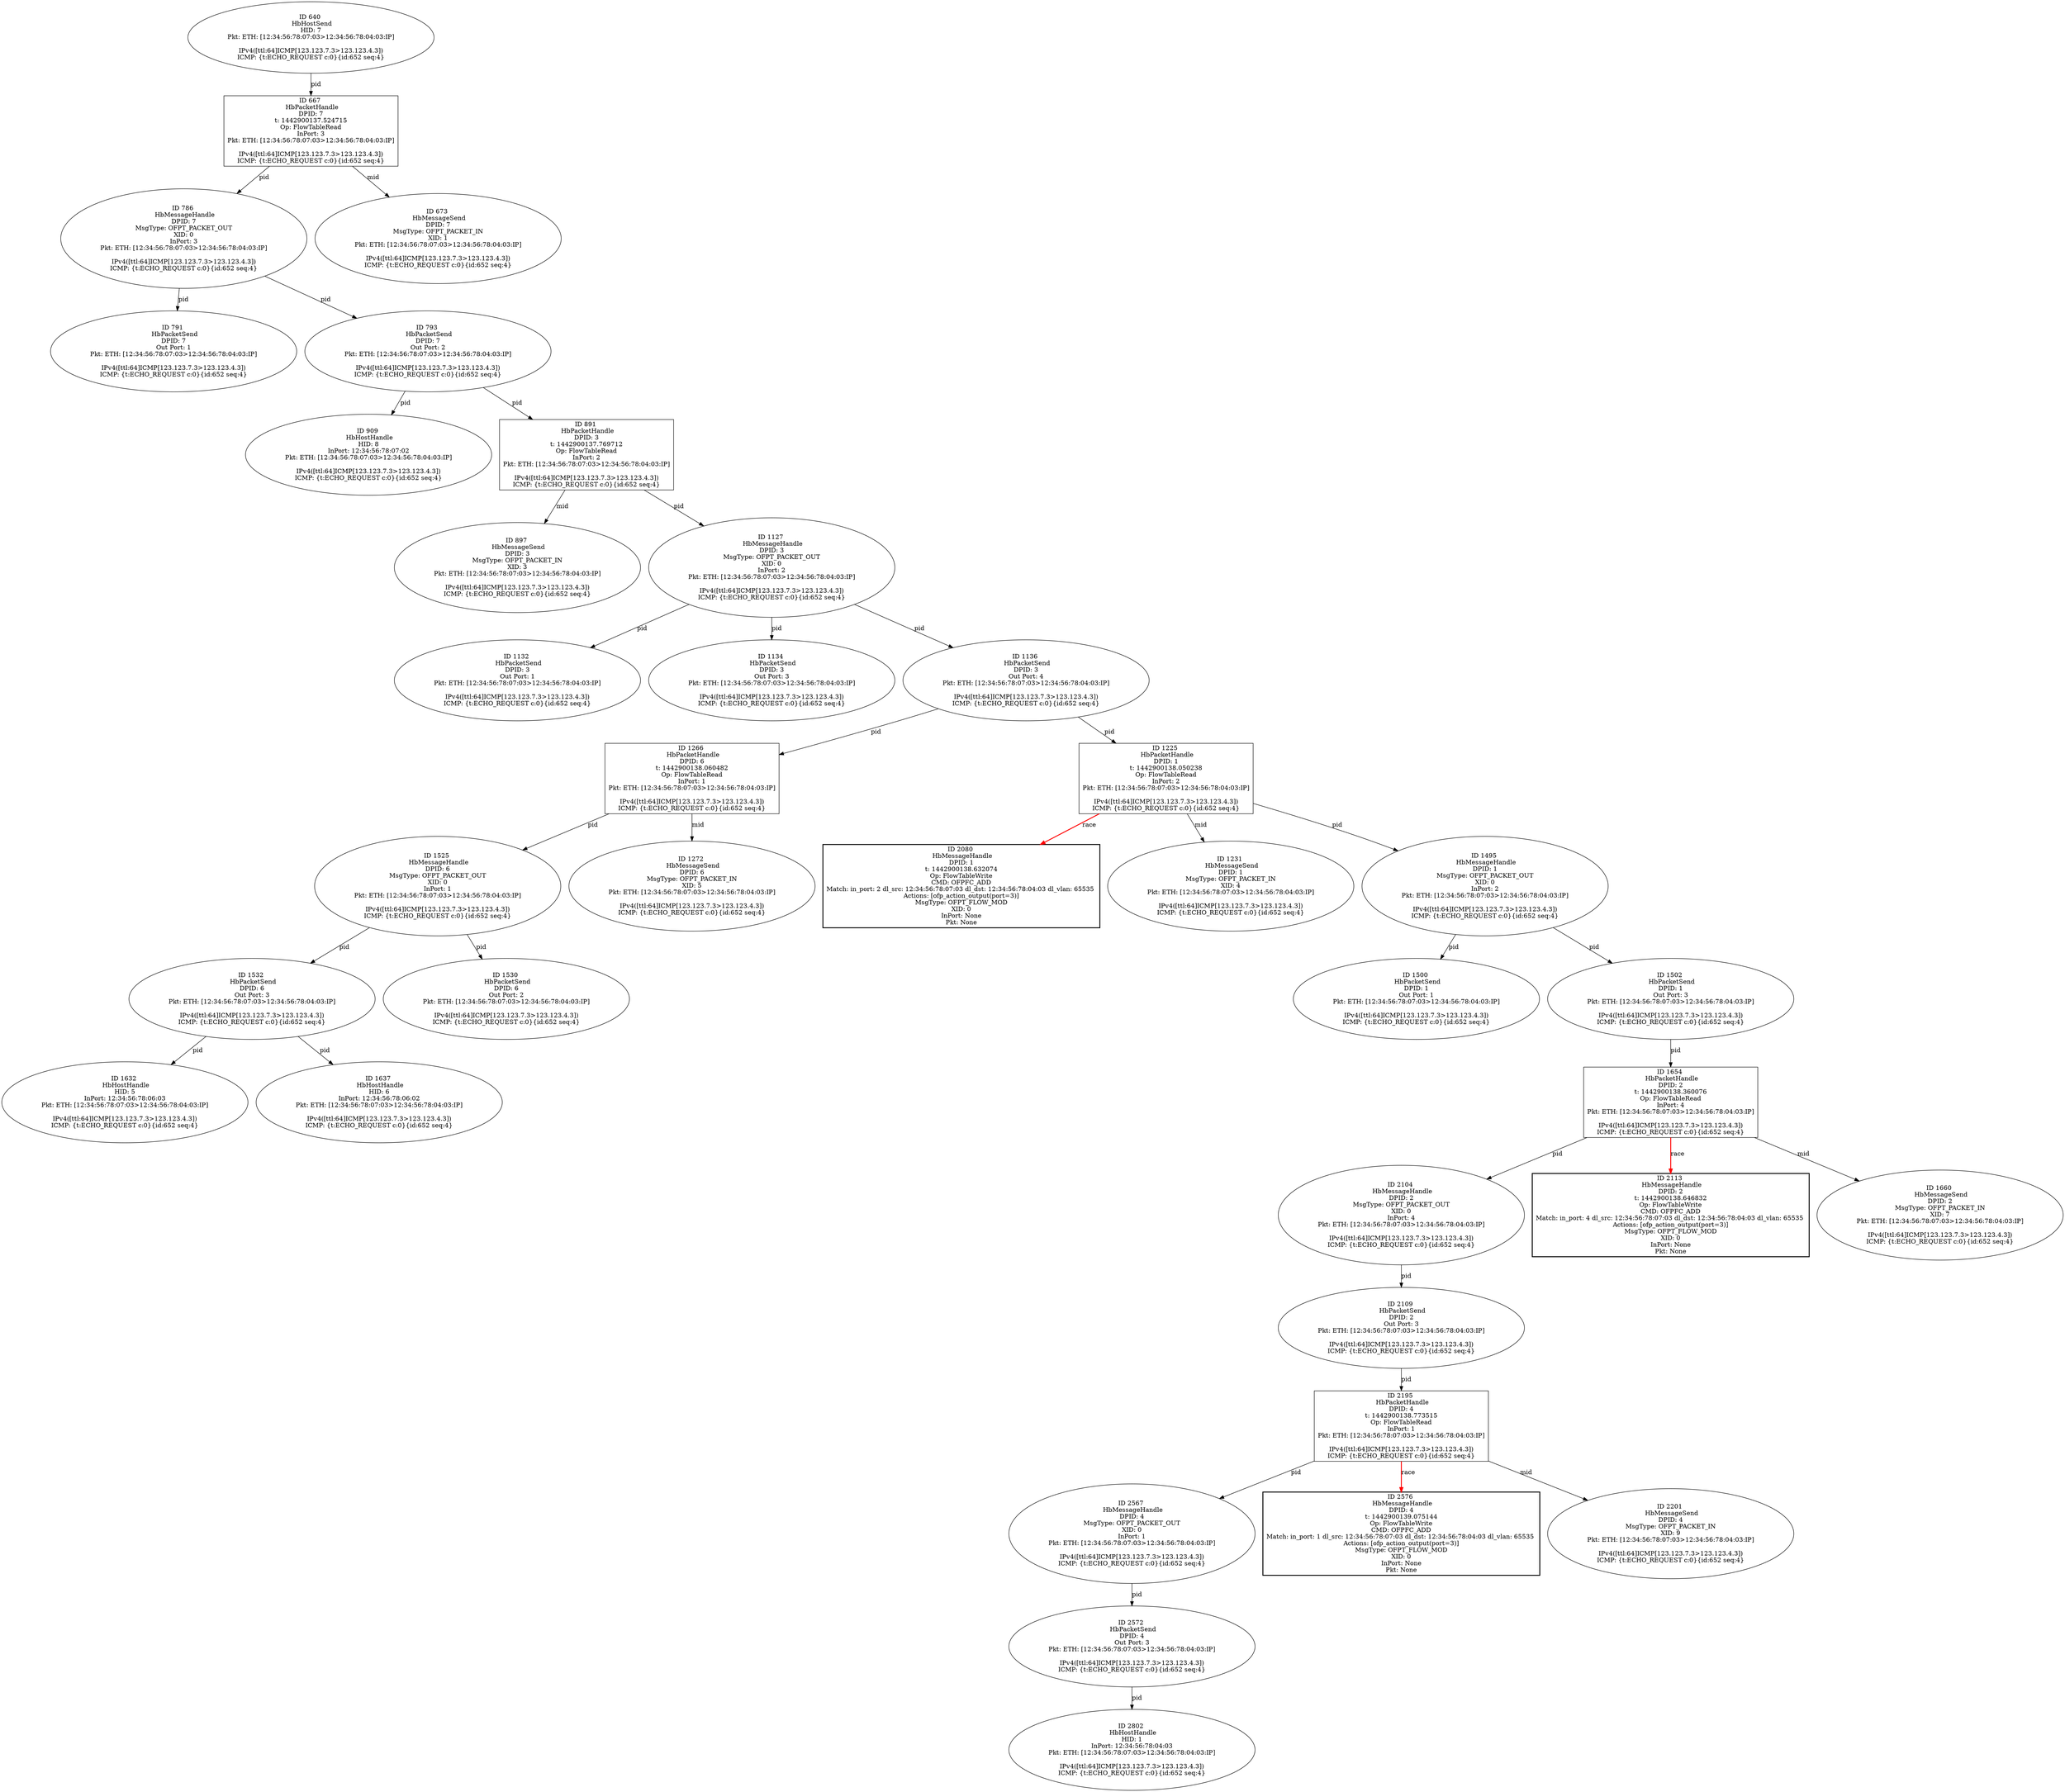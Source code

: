 strict digraph G {
640 [shape=oval, event=<hb_events.HbHostSend object at 0x1078b5510>, label="ID 640 
 HbHostSend
HID: 7
Pkt: ETH: [12:34:56:78:07:03>12:34:56:78:04:03:IP]

IPv4([ttl:64]ICMP[123.123.7.3>123.123.4.3])
ICMP: {t:ECHO_REQUEST c:0}{id:652 seq:4}"];
897 [shape=oval, event=<hb_events.HbMessageSend object at 0x10790b890>, label="ID 897 
 HbMessageSend
DPID: 3
MsgType: OFPT_PACKET_IN
XID: 3
Pkt: ETH: [12:34:56:78:07:03>12:34:56:78:04:03:IP]

IPv4([ttl:64]ICMP[123.123.7.3>123.123.4.3])
ICMP: {t:ECHO_REQUEST c:0}{id:652 seq:4}"];
2567 [shape=oval, event=<hb_events.HbMessageHandle object at 0x107d5d710>, label="ID 2567 
 HbMessageHandle
DPID: 4
MsgType: OFPT_PACKET_OUT
XID: 0
InPort: 1
Pkt: ETH: [12:34:56:78:07:03>12:34:56:78:04:03:IP]

IPv4([ttl:64]ICMP[123.123.7.3>123.123.4.3])
ICMP: {t:ECHO_REQUEST c:0}{id:652 seq:4}"];
2572 [shape=oval, event=<hb_events.HbPacketSend object at 0x107d52190>, label="ID 2572 
 HbPacketSend
DPID: 4
Out Port: 3
Pkt: ETH: [12:34:56:78:07:03>12:34:56:78:04:03:IP]

IPv4([ttl:64]ICMP[123.123.7.3>123.123.4.3])
ICMP: {t:ECHO_REQUEST c:0}{id:652 seq:4}"];
909 [shape=oval, event=<hb_events.HbHostHandle object at 0x107906090>, label="ID 909 
 HbHostHandle
HID: 8
InPort: 12:34:56:78:07:02
Pkt: ETH: [12:34:56:78:07:03>12:34:56:78:04:03:IP]

IPv4([ttl:64]ICMP[123.123.7.3>123.123.4.3])
ICMP: {t:ECHO_REQUEST c:0}{id:652 seq:4}"];
2576 [shape=box, style=bold, event=<hb_events.HbMessageHandle object at 0x107d52550>, label="ID 2576 
 HbMessageHandle
DPID: 4
t: 1442900139.075144
Op: FlowTableWrite
CMD: OFPFC_ADD
Match: in_port: 1 dl_src: 12:34:56:78:07:03 dl_dst: 12:34:56:78:04:03 dl_vlan: 65535 
Actions: [ofp_action_output(port=3)]
MsgType: OFPT_FLOW_MOD
XID: 0
InPort: None
Pkt: None"];
786 [shape=oval, event=<hb_events.HbMessageHandle object at 0x1078db7d0>, label="ID 786 
 HbMessageHandle
DPID: 7
MsgType: OFPT_PACKET_OUT
XID: 0
InPort: 3
Pkt: ETH: [12:34:56:78:07:03>12:34:56:78:04:03:IP]

IPv4([ttl:64]ICMP[123.123.7.3>123.123.4.3])
ICMP: {t:ECHO_REQUEST c:0}{id:652 seq:4}"];
2195 [shape=box, event=<hb_events.HbPacketHandle object at 0x107c66310>, label="ID 2195 
 HbPacketHandle
DPID: 4
t: 1442900138.773515
Op: FlowTableRead
InPort: 1
Pkt: ETH: [12:34:56:78:07:03>12:34:56:78:04:03:IP]

IPv4([ttl:64]ICMP[123.123.7.3>123.123.4.3])
ICMP: {t:ECHO_REQUEST c:0}{id:652 seq:4}"];
791 [shape=oval, event=<hb_events.HbPacketSend object at 0x1078ea0d0>, label="ID 791 
 HbPacketSend
DPID: 7
Out Port: 1
Pkt: ETH: [12:34:56:78:07:03>12:34:56:78:04:03:IP]

IPv4([ttl:64]ICMP[123.123.7.3>123.123.4.3])
ICMP: {t:ECHO_REQUEST c:0}{id:652 seq:4}"];
2201 [shape=oval, event=<hb_events.HbMessageSend object at 0x107c66a50>, label="ID 2201 
 HbMessageSend
DPID: 4
MsgType: OFPT_PACKET_IN
XID: 9
Pkt: ETH: [12:34:56:78:07:03>12:34:56:78:04:03:IP]

IPv4([ttl:64]ICMP[123.123.7.3>123.123.4.3])
ICMP: {t:ECHO_REQUEST c:0}{id:652 seq:4}"];
667 [shape=box, event=<hb_events.HbPacketHandle object at 0x1078bbc90>, label="ID 667 
 HbPacketHandle
DPID: 7
t: 1442900137.524715
Op: FlowTableRead
InPort: 3
Pkt: ETH: [12:34:56:78:07:03>12:34:56:78:04:03:IP]

IPv4([ttl:64]ICMP[123.123.7.3>123.123.4.3])
ICMP: {t:ECHO_REQUEST c:0}{id:652 seq:4}"];
2080 [shape=box, style=bold, event=<hb_events.HbMessageHandle object at 0x107b30b10>, label="ID 2080 
 HbMessageHandle
DPID: 1
t: 1442900138.632074
Op: FlowTableWrite
CMD: OFPFC_ADD
Match: in_port: 2 dl_src: 12:34:56:78:07:03 dl_dst: 12:34:56:78:04:03 dl_vlan: 65535 
Actions: [ofp_action_output(port=3)]
MsgType: OFPT_FLOW_MOD
XID: 0
InPort: None
Pkt: None"];
673 [shape=oval, event=<hb_events.HbMessageSend object at 0x1078c4410>, label="ID 673 
 HbMessageSend
DPID: 7
MsgType: OFPT_PACKET_IN
XID: 1
Pkt: ETH: [12:34:56:78:07:03>12:34:56:78:04:03:IP]

IPv4([ttl:64]ICMP[123.123.7.3>123.123.4.3])
ICMP: {t:ECHO_REQUEST c:0}{id:652 seq:4}"];
1266 [shape=box, event=<hb_events.HbPacketHandle object at 0x1079ce190>, label="ID 1266 
 HbPacketHandle
DPID: 6
t: 1442900138.060482
Op: FlowTableRead
InPort: 1
Pkt: ETH: [12:34:56:78:07:03>12:34:56:78:04:03:IP]

IPv4([ttl:64]ICMP[123.123.7.3>123.123.4.3])
ICMP: {t:ECHO_REQUEST c:0}{id:652 seq:4}"];
2104 [shape=oval, event=<hb_events.HbMessageHandle object at 0x107c38110>, label="ID 2104 
 HbMessageHandle
DPID: 2
MsgType: OFPT_PACKET_OUT
XID: 0
InPort: 4
Pkt: ETH: [12:34:56:78:07:03>12:34:56:78:04:03:IP]

IPv4([ttl:64]ICMP[123.123.7.3>123.123.4.3])
ICMP: {t:ECHO_REQUEST c:0}{id:652 seq:4}"];
793 [shape=oval, event=<hb_events.HbPacketSend object at 0x1078ea310>, label="ID 793 
 HbPacketSend
DPID: 7
Out Port: 2
Pkt: ETH: [12:34:56:78:07:03>12:34:56:78:04:03:IP]

IPv4([ttl:64]ICMP[123.123.7.3>123.123.4.3])
ICMP: {t:ECHO_REQUEST c:0}{id:652 seq:4}"];
2113 [shape=box, style=bold, event=<hb_events.HbMessageHandle object at 0x107c40850>, label="ID 2113 
 HbMessageHandle
DPID: 2
t: 1442900138.646832
Op: FlowTableWrite
CMD: OFPFC_ADD
Match: in_port: 4 dl_src: 12:34:56:78:07:03 dl_dst: 12:34:56:78:04:03 dl_vlan: 65535 
Actions: [ofp_action_output(port=3)]
MsgType: OFPT_FLOW_MOD
XID: 0
InPort: None
Pkt: None"];
1225 [shape=box, event=<hb_events.HbPacketHandle object at 0x1079c1190>, label="ID 1225 
 HbPacketHandle
DPID: 1
t: 1442900138.050238
Op: FlowTableRead
InPort: 2
Pkt: ETH: [12:34:56:78:07:03>12:34:56:78:04:03:IP]

IPv4([ttl:64]ICMP[123.123.7.3>123.123.4.3])
ICMP: {t:ECHO_REQUEST c:0}{id:652 seq:4}"];
1231 [shape=oval, event=<hb_events.HbMessageSend object at 0x1079c18d0>, label="ID 1231 
 HbMessageSend
DPID: 1
MsgType: OFPT_PACKET_IN
XID: 4
Pkt: ETH: [12:34:56:78:07:03>12:34:56:78:04:03:IP]

IPv4([ttl:64]ICMP[123.123.7.3>123.123.4.3])
ICMP: {t:ECHO_REQUEST c:0}{id:652 seq:4}"];
1495 [shape=oval, event=<hb_events.HbMessageHandle object at 0x1079eea10>, label="ID 1495 
 HbMessageHandle
DPID: 1
MsgType: OFPT_PACKET_OUT
XID: 0
InPort: 2
Pkt: ETH: [12:34:56:78:07:03>12:34:56:78:04:03:IP]

IPv4([ttl:64]ICMP[123.123.7.3>123.123.4.3])
ICMP: {t:ECHO_REQUEST c:0}{id:652 seq:4}"];
1500 [shape=oval, event=<hb_events.HbPacketSend object at 0x1079f6f10>, label="ID 1500 
 HbPacketSend
DPID: 1
Out Port: 1
Pkt: ETH: [12:34:56:78:07:03>12:34:56:78:04:03:IP]

IPv4([ttl:64]ICMP[123.123.7.3>123.123.4.3])
ICMP: {t:ECHO_REQUEST c:0}{id:652 seq:4}"];
1502 [shape=oval, event=<hb_events.HbPacketSend object at 0x1079f3190>, label="ID 1502 
 HbPacketSend
DPID: 1
Out Port: 3
Pkt: ETH: [12:34:56:78:07:03>12:34:56:78:04:03:IP]

IPv4([ttl:64]ICMP[123.123.7.3>123.123.4.3])
ICMP: {t:ECHO_REQUEST c:0}{id:652 seq:4}"];
1632 [shape=oval, event=<hb_events.HbHostHandle object at 0x107a1cb90>, label="ID 1632 
 HbHostHandle
HID: 5
InPort: 12:34:56:78:06:03
Pkt: ETH: [12:34:56:78:07:03>12:34:56:78:04:03:IP]

IPv4([ttl:64]ICMP[123.123.7.3>123.123.4.3])
ICMP: {t:ECHO_REQUEST c:0}{id:652 seq:4}"];
1637 [shape=oval, event=<hb_events.HbHostHandle object at 0x107a20050>, label="ID 1637 
 HbHostHandle
HID: 6
InPort: 12:34:56:78:06:02
Pkt: ETH: [12:34:56:78:07:03>12:34:56:78:04:03:IP]

IPv4([ttl:64]ICMP[123.123.7.3>123.123.4.3])
ICMP: {t:ECHO_REQUEST c:0}{id:652 seq:4}"];
1127 [shape=oval, event=<hb_events.HbMessageHandle object at 0x10796a950>, label="ID 1127 
 HbMessageHandle
DPID: 3
MsgType: OFPT_PACKET_OUT
XID: 0
InPort: 2
Pkt: ETH: [12:34:56:78:07:03>12:34:56:78:04:03:IP]

IPv4([ttl:64]ICMP[123.123.7.3>123.123.4.3])
ICMP: {t:ECHO_REQUEST c:0}{id:652 seq:4}"];
1532 [shape=oval, event=<hb_events.HbPacketSend object at 0x107a00cd0>, label="ID 1532 
 HbPacketSend
DPID: 6
Out Port: 3
Pkt: ETH: [12:34:56:78:07:03>12:34:56:78:04:03:IP]

IPv4([ttl:64]ICMP[123.123.7.3>123.123.4.3])
ICMP: {t:ECHO_REQUEST c:0}{id:652 seq:4}"];
1132 [shape=oval, event=<hb_events.HbPacketSend object at 0x10796ae50>, label="ID 1132 
 HbPacketSend
DPID: 3
Out Port: 1
Pkt: ETH: [12:34:56:78:07:03>12:34:56:78:04:03:IP]

IPv4([ttl:64]ICMP[123.123.7.3>123.123.4.3])
ICMP: {t:ECHO_REQUEST c:0}{id:652 seq:4}"];
1134 [shape=oval, event=<hb_events.HbPacketSend object at 0x1079a70d0>, label="ID 1134 
 HbPacketSend
DPID: 3
Out Port: 3
Pkt: ETH: [12:34:56:78:07:03>12:34:56:78:04:03:IP]

IPv4([ttl:64]ICMP[123.123.7.3>123.123.4.3])
ICMP: {t:ECHO_REQUEST c:0}{id:652 seq:4}"];
2109 [shape=oval, event=<hb_events.HbPacketSend object at 0x107c38790>, label="ID 2109 
 HbPacketSend
DPID: 2
Out Port: 3
Pkt: ETH: [12:34:56:78:07:03>12:34:56:78:04:03:IP]

IPv4([ttl:64]ICMP[123.123.7.3>123.123.4.3])
ICMP: {t:ECHO_REQUEST c:0}{id:652 seq:4}"];
1136 [shape=oval, event=<hb_events.HbPacketSend object at 0x1079a7310>, label="ID 1136 
 HbPacketSend
DPID: 3
Out Port: 4
Pkt: ETH: [12:34:56:78:07:03>12:34:56:78:04:03:IP]

IPv4([ttl:64]ICMP[123.123.7.3>123.123.4.3])
ICMP: {t:ECHO_REQUEST c:0}{id:652 seq:4}"];
2802 [shape=oval, event=<hb_events.HbHostHandle object at 0x107f48610>, label="ID 2802 
 HbHostHandle
HID: 1
InPort: 12:34:56:78:04:03
Pkt: ETH: [12:34:56:78:07:03>12:34:56:78:04:03:IP]

IPv4([ttl:64]ICMP[123.123.7.3>123.123.4.3])
ICMP: {t:ECHO_REQUEST c:0}{id:652 seq:4}"];
1525 [shape=oval, event=<hb_events.HbMessageHandle object at 0x107a00110>, label="ID 1525 
 HbMessageHandle
DPID: 6
MsgType: OFPT_PACKET_OUT
XID: 0
InPort: 1
Pkt: ETH: [12:34:56:78:07:03>12:34:56:78:04:03:IP]

IPv4([ttl:64]ICMP[123.123.7.3>123.123.4.3])
ICMP: {t:ECHO_REQUEST c:0}{id:652 seq:4}"];
1654 [shape=box, event=<hb_events.HbPacketHandle object at 0x107ac9250>, label="ID 1654 
 HbPacketHandle
DPID: 2
t: 1442900138.360076
Op: FlowTableRead
InPort: 4
Pkt: ETH: [12:34:56:78:07:03>12:34:56:78:04:03:IP]

IPv4([ttl:64]ICMP[123.123.7.3>123.123.4.3])
ICMP: {t:ECHO_REQUEST c:0}{id:652 seq:4}"];
1272 [shape=oval, event=<hb_events.HbMessageSend object at 0x1079d5550>, label="ID 1272 
 HbMessageSend
DPID: 6
MsgType: OFPT_PACKET_IN
XID: 5
Pkt: ETH: [12:34:56:78:07:03>12:34:56:78:04:03:IP]

IPv4([ttl:64]ICMP[123.123.7.3>123.123.4.3])
ICMP: {t:ECHO_REQUEST c:0}{id:652 seq:4}"];
1530 [shape=oval, event=<hb_events.HbPacketSend object at 0x107a00a90>, label="ID 1530 
 HbPacketSend
DPID: 6
Out Port: 2
Pkt: ETH: [12:34:56:78:07:03>12:34:56:78:04:03:IP]

IPv4([ttl:64]ICMP[123.123.7.3>123.123.4.3])
ICMP: {t:ECHO_REQUEST c:0}{id:652 seq:4}"];
891 [shape=box, event=<hb_events.HbPacketHandle object at 0x10790b150>, label="ID 891 
 HbPacketHandle
DPID: 3
t: 1442900137.769712
Op: FlowTableRead
InPort: 2
Pkt: ETH: [12:34:56:78:07:03>12:34:56:78:04:03:IP]

IPv4([ttl:64]ICMP[123.123.7.3>123.123.4.3])
ICMP: {t:ECHO_REQUEST c:0}{id:652 seq:4}"];
1660 [shape=oval, event=<hb_events.HbMessageSend object at 0x107ac9a10>, label="ID 1660 
 HbMessageSend
DPID: 2
MsgType: OFPT_PACKET_IN
XID: 7
Pkt: ETH: [12:34:56:78:07:03>12:34:56:78:04:03:IP]

IPv4([ttl:64]ICMP[123.123.7.3>123.123.4.3])
ICMP: {t:ECHO_REQUEST c:0}{id:652 seq:4}"];
640 -> 667  [rel=pid, label=pid];
2567 -> 2572  [rel=pid, label=pid];
2572 -> 2802  [rel=pid, label=pid];
786 -> 793  [rel=pid, label=pid];
786 -> 791  [rel=pid, label=pid];
2195 -> 2576  [harmful=True, color=red, style=bold, rel=race, label=race];
2195 -> 2201  [rel=mid, label=mid];
2195 -> 2567  [rel=pid, label=pid];
667 -> 673  [rel=mid, label=mid];
667 -> 786  [rel=pid, label=pid];
2104 -> 2109  [rel=pid, label=pid];
793 -> 891  [rel=pid, label=pid];
793 -> 909  [rel=pid, label=pid];
1225 -> 2080  [harmful=True, color=red, style=bold, rel=race, label=race];
1225 -> 1231  [rel=mid, label=mid];
1225 -> 1495  [rel=pid, label=pid];
1495 -> 1500  [rel=pid, label=pid];
1495 -> 1502  [rel=pid, label=pid];
1502 -> 1654  [rel=pid, label=pid];
1127 -> 1136  [rel=pid, label=pid];
1127 -> 1132  [rel=pid, label=pid];
1127 -> 1134  [rel=pid, label=pid];
2109 -> 2195  [rel=pid, label=pid];
1136 -> 1225  [rel=pid, label=pid];
1136 -> 1266  [rel=pid, label=pid];
1266 -> 1272  [rel=mid, label=mid];
1266 -> 1525  [rel=pid, label=pid];
1525 -> 1530  [rel=pid, label=pid];
1525 -> 1532  [rel=pid, label=pid];
1654 -> 2104  [rel=pid, label=pid];
1654 -> 2113  [harmful=True, color=red, style=bold, rel=race, label=race];
1654 -> 1660  [rel=mid, label=mid];
891 -> 897  [rel=mid, label=mid];
891 -> 1127  [rel=pid, label=pid];
1532 -> 1632  [rel=pid, label=pid];
1532 -> 1637  [rel=pid, label=pid];
}
